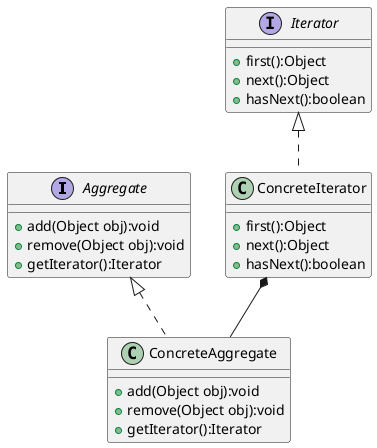 @startuml

Aggregate <|..ConcreteAggregate
Iterator <|.. ConcreteIterator
ConcreteIterator *-- ConcreteAggregate



interface Aggregate{
    +add(Object obj):void
    +remove(Object obj):void
    +getIterator():Iterator
}
interface Iterator{
    +first():Object
    +next():Object
    +hasNext():boolean
}

class ConcreteIterator {
     +first():Object
     +next():Object
     +hasNext():boolean
}
class ConcreteAggregate {
    +add(Object obj):void
    +remove(Object obj):void
    +getIterator():Iterator
}

@enduml